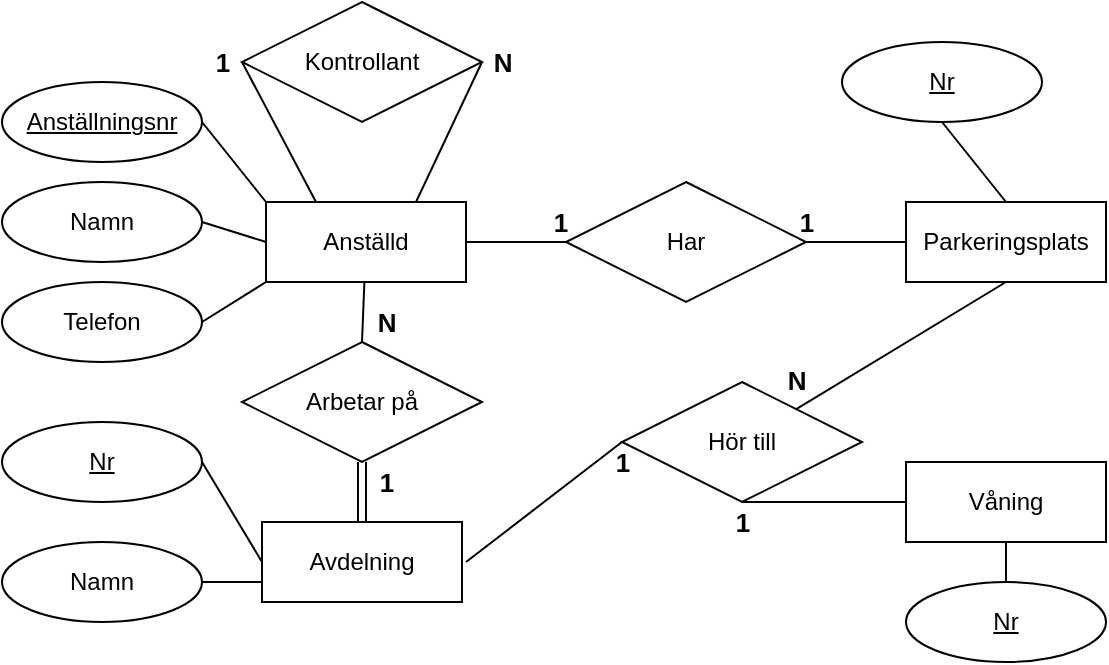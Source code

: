 <mxfile version="14.0.0" type="github" pages="2">
  <diagram id="R2lEEEUBdFMjLlhIrx00" name="ER">
    <mxGraphModel dx="801" dy="433" grid="1" gridSize="10" guides="1" tooltips="1" connect="1" arrows="1" fold="1" page="1" pageScale="1" pageWidth="827" pageHeight="1169" math="0" shadow="0" extFonts="Permanent Marker^https://fonts.googleapis.com/css?family=Permanent+Marker">
      <root>
        <mxCell id="0" />
        <mxCell id="1" parent="0" />
        <mxCell id="cXCVhdVy88e8KpafJyNH-1" value="Anställd" style="whiteSpace=wrap;html=1;align=center;" vertex="1" parent="1">
          <mxGeometry x="142" y="160" width="100" height="40" as="geometry" />
        </mxCell>
        <mxCell id="cXCVhdVy88e8KpafJyNH-25" value="" style="edgeStyle=none;shape=link;rounded=0;orthogonalLoop=1;jettySize=auto;html=1;" edge="1" parent="1" source="cXCVhdVy88e8KpafJyNH-2" target="cXCVhdVy88e8KpafJyNH-24">
          <mxGeometry relative="1" as="geometry" />
        </mxCell>
        <mxCell id="cXCVhdVy88e8KpafJyNH-2" value="Avdelning" style="whiteSpace=wrap;html=1;align=center;" vertex="1" parent="1">
          <mxGeometry x="140" y="320" width="100" height="40" as="geometry" />
        </mxCell>
        <mxCell id="cXCVhdVy88e8KpafJyNH-3" value="Parkeringsplats" style="whiteSpace=wrap;html=1;align=center;" vertex="1" parent="1">
          <mxGeometry x="462" y="160" width="100" height="40" as="geometry" />
        </mxCell>
        <mxCell id="cXCVhdVy88e8KpafJyNH-4" value="Våning" style="whiteSpace=wrap;html=1;align=center;" vertex="1" parent="1">
          <mxGeometry x="462" y="290" width="100" height="40" as="geometry" />
        </mxCell>
        <mxCell id="cXCVhdVy88e8KpafJyNH-5" value="Kontrollant" style="shape=rhombus;perimeter=rhombusPerimeter;whiteSpace=wrap;html=1;align=center;" vertex="1" parent="1">
          <mxGeometry x="130" y="60" width="120" height="60" as="geometry" />
        </mxCell>
        <mxCell id="cXCVhdVy88e8KpafJyNH-6" value="" style="endArrow=none;html=1;rounded=0;exitX=0.75;exitY=0;exitDx=0;exitDy=0;entryX=1;entryY=0.5;entryDx=0;entryDy=0;" edge="1" parent="1" source="cXCVhdVy88e8KpafJyNH-1" target="cXCVhdVy88e8KpafJyNH-5">
          <mxGeometry relative="1" as="geometry">
            <mxPoint x="412" y="240" as="sourcePoint" />
            <mxPoint x="572" y="240" as="targetPoint" />
          </mxGeometry>
        </mxCell>
        <mxCell id="cXCVhdVy88e8KpafJyNH-7" value="" style="endArrow=none;html=1;rounded=0;exitX=0.25;exitY=0;exitDx=0;exitDy=0;entryX=0;entryY=0.5;entryDx=0;entryDy=0;" edge="1" parent="1" source="cXCVhdVy88e8KpafJyNH-1" target="cXCVhdVy88e8KpafJyNH-5">
          <mxGeometry relative="1" as="geometry">
            <mxPoint x="412" y="240" as="sourcePoint" />
            <mxPoint x="572" y="240" as="targetPoint" />
          </mxGeometry>
        </mxCell>
        <mxCell id="cXCVhdVy88e8KpafJyNH-8" value="&lt;font style=&quot;font-size: 13px&quot;&gt;&lt;b style=&quot;font-size: 13px&quot;&gt;1&lt;/b&gt;&lt;/font&gt;" style="text;html=1;resizable=0;autosize=1;align=center;verticalAlign=middle;points=[];fillColor=none;strokeColor=none;rounded=0;fontSize=13;" vertex="1" parent="1">
          <mxGeometry x="110" y="80" width="20" height="20" as="geometry" />
        </mxCell>
        <mxCell id="cXCVhdVy88e8KpafJyNH-9" value="&lt;font style=&quot;font-size: 13px&quot;&gt;&lt;b style=&quot;font-size: 13px&quot;&gt;N&lt;/b&gt;&lt;/font&gt;" style="text;html=1;resizable=0;autosize=1;align=center;verticalAlign=middle;points=[];fillColor=none;strokeColor=none;rounded=0;fontSize=13;" vertex="1" parent="1">
          <mxGeometry x="250" y="80" width="20" height="20" as="geometry" />
        </mxCell>
        <mxCell id="cXCVhdVy88e8KpafJyNH-10" value="Har" style="shape=rhombus;perimeter=rhombusPerimeter;whiteSpace=wrap;html=1;align=center;" vertex="1" parent="1">
          <mxGeometry x="292" y="150" width="120" height="60" as="geometry" />
        </mxCell>
        <mxCell id="cXCVhdVy88e8KpafJyNH-11" value="" style="endArrow=none;html=1;rounded=0;exitX=1;exitY=0.5;exitDx=0;exitDy=0;entryX=0;entryY=0.5;entryDx=0;entryDy=0;" edge="1" parent="1" source="cXCVhdVy88e8KpafJyNH-1" target="cXCVhdVy88e8KpafJyNH-10">
          <mxGeometry relative="1" as="geometry">
            <mxPoint x="412" y="240" as="sourcePoint" />
            <mxPoint x="572" y="240" as="targetPoint" />
          </mxGeometry>
        </mxCell>
        <mxCell id="cXCVhdVy88e8KpafJyNH-12" value="" style="endArrow=none;html=1;rounded=0;exitX=1;exitY=0.5;exitDx=0;exitDy=0;entryX=0;entryY=0.5;entryDx=0;entryDy=0;" edge="1" parent="1" source="cXCVhdVy88e8KpafJyNH-10" target="cXCVhdVy88e8KpafJyNH-3">
          <mxGeometry relative="1" as="geometry">
            <mxPoint x="412" y="240" as="sourcePoint" />
            <mxPoint x="572" y="240" as="targetPoint" />
          </mxGeometry>
        </mxCell>
        <mxCell id="cXCVhdVy88e8KpafJyNH-13" value="&lt;font style=&quot;font-size: 13px&quot;&gt;&lt;b style=&quot;font-size: 13px&quot;&gt;1&lt;/b&gt;&lt;/font&gt;" style="text;html=1;resizable=0;autosize=1;align=center;verticalAlign=middle;points=[];fillColor=none;strokeColor=none;rounded=0;fontSize=13;" vertex="1" parent="1">
          <mxGeometry x="279" y="160" width="20" height="20" as="geometry" />
        </mxCell>
        <mxCell id="cXCVhdVy88e8KpafJyNH-14" value="&lt;font style=&quot;font-size: 13px&quot;&gt;&lt;b style=&quot;font-size: 13px&quot;&gt;1&lt;/b&gt;&lt;/font&gt;" style="text;html=1;resizable=0;autosize=1;align=center;verticalAlign=middle;points=[];fillColor=none;strokeColor=none;rounded=0;fontSize=13;" vertex="1" parent="1">
          <mxGeometry x="402" y="160" width="20" height="20" as="geometry" />
        </mxCell>
        <mxCell id="cXCVhdVy88e8KpafJyNH-21" value="Hör till" style="shape=rhombus;perimeter=rhombusPerimeter;whiteSpace=wrap;html=1;align=center;" vertex="1" parent="1">
          <mxGeometry x="320" y="250" width="120" height="60" as="geometry" />
        </mxCell>
        <mxCell id="cXCVhdVy88e8KpafJyNH-22" value="" style="endArrow=none;html=1;rounded=0;entryX=0;entryY=0.5;entryDx=0;entryDy=0;" edge="1" parent="1" target="cXCVhdVy88e8KpafJyNH-21">
          <mxGeometry relative="1" as="geometry">
            <mxPoint x="242" y="340" as="sourcePoint" />
            <mxPoint x="572" y="240" as="targetPoint" />
          </mxGeometry>
        </mxCell>
        <mxCell id="cXCVhdVy88e8KpafJyNH-23" value="" style="endArrow=none;html=1;rounded=0;exitX=0.5;exitY=1;exitDx=0;exitDy=0;entryX=0;entryY=0.5;entryDx=0;entryDy=0;" edge="1" parent="1" source="cXCVhdVy88e8KpafJyNH-21" target="cXCVhdVy88e8KpafJyNH-4">
          <mxGeometry relative="1" as="geometry">
            <mxPoint x="412" y="240" as="sourcePoint" />
            <mxPoint x="572" y="240" as="targetPoint" />
          </mxGeometry>
        </mxCell>
        <mxCell id="cXCVhdVy88e8KpafJyNH-24" value="Arbetar på" style="shape=rhombus;perimeter=rhombusPerimeter;whiteSpace=wrap;html=1;align=center;" vertex="1" parent="1">
          <mxGeometry x="130" y="230" width="120" height="60" as="geometry" />
        </mxCell>
        <mxCell id="cXCVhdVy88e8KpafJyNH-26" value="" style="endArrow=none;html=1;rounded=0;exitX=0.5;exitY=0;exitDx=0;exitDy=0;" edge="1" parent="1" source="cXCVhdVy88e8KpafJyNH-24" target="cXCVhdVy88e8KpafJyNH-1">
          <mxGeometry relative="1" as="geometry">
            <mxPoint x="412" y="240" as="sourcePoint" />
            <mxPoint x="572" y="240" as="targetPoint" />
          </mxGeometry>
        </mxCell>
        <mxCell id="cXCVhdVy88e8KpafJyNH-27" value="&lt;font style=&quot;font-size: 13px&quot;&gt;&lt;b style=&quot;font-size: 13px&quot;&gt;1&lt;/b&gt;&lt;/font&gt;" style="text;html=1;resizable=0;autosize=1;align=center;verticalAlign=middle;points=[];fillColor=none;strokeColor=none;rounded=0;fontSize=13;" vertex="1" parent="1">
          <mxGeometry x="310" y="280" width="20" height="20" as="geometry" />
        </mxCell>
        <mxCell id="cXCVhdVy88e8KpafJyNH-29" value="&lt;font style=&quot;font-size: 13px&quot;&gt;&lt;b style=&quot;font-size: 13px&quot;&gt;1&lt;/b&gt;&lt;/font&gt;" style="text;html=1;resizable=0;autosize=1;align=center;verticalAlign=middle;points=[];fillColor=none;strokeColor=none;rounded=0;fontSize=13;" vertex="1" parent="1">
          <mxGeometry x="192" y="290" width="20" height="20" as="geometry" />
        </mxCell>
        <mxCell id="cXCVhdVy88e8KpafJyNH-30" value="&lt;font style=&quot;font-size: 13px&quot;&gt;&lt;b style=&quot;font-size: 13px&quot;&gt;N&lt;/b&gt;&lt;/font&gt;" style="text;html=1;resizable=0;autosize=1;align=center;verticalAlign=middle;points=[];fillColor=none;strokeColor=none;rounded=0;fontSize=13;" vertex="1" parent="1">
          <mxGeometry x="192" y="210" width="20" height="20" as="geometry" />
        </mxCell>
        <mxCell id="cXCVhdVy88e8KpafJyNH-31" value="Anställningsnr" style="ellipse;whiteSpace=wrap;html=1;align=center;fontStyle=4;" vertex="1" parent="1">
          <mxGeometry x="10" y="100" width="100" height="40" as="geometry" />
        </mxCell>
        <mxCell id="cXCVhdVy88e8KpafJyNH-33" value="Namn" style="ellipse;whiteSpace=wrap;html=1;align=center;" vertex="1" parent="1">
          <mxGeometry x="10" y="150" width="100" height="40" as="geometry" />
        </mxCell>
        <mxCell id="cXCVhdVy88e8KpafJyNH-34" value="Telefon" style="ellipse;whiteSpace=wrap;html=1;align=center;" vertex="1" parent="1">
          <mxGeometry x="10" y="200" width="100" height="40" as="geometry" />
        </mxCell>
        <mxCell id="cXCVhdVy88e8KpafJyNH-37" value="" style="endArrow=none;html=1;rounded=0;exitX=1;exitY=0.5;exitDx=0;exitDy=0;entryX=0;entryY=0;entryDx=0;entryDy=0;" edge="1" parent="1" source="cXCVhdVy88e8KpafJyNH-31" target="cXCVhdVy88e8KpafJyNH-1">
          <mxGeometry relative="1" as="geometry">
            <mxPoint x="310" y="270" as="sourcePoint" />
            <mxPoint x="470" y="270" as="targetPoint" />
          </mxGeometry>
        </mxCell>
        <mxCell id="cXCVhdVy88e8KpafJyNH-38" value="" style="endArrow=none;html=1;rounded=0;exitX=1;exitY=0.5;exitDx=0;exitDy=0;entryX=0;entryY=0.5;entryDx=0;entryDy=0;" edge="1" parent="1" source="cXCVhdVy88e8KpafJyNH-33" target="cXCVhdVy88e8KpafJyNH-1">
          <mxGeometry relative="1" as="geometry">
            <mxPoint x="310" y="270" as="sourcePoint" />
            <mxPoint x="140" y="180" as="targetPoint" />
          </mxGeometry>
        </mxCell>
        <mxCell id="cXCVhdVy88e8KpafJyNH-39" value="" style="endArrow=none;html=1;rounded=0;exitX=1;exitY=0.5;exitDx=0;exitDy=0;entryX=0;entryY=1;entryDx=0;entryDy=0;" edge="1" parent="1" source="cXCVhdVy88e8KpafJyNH-34" target="cXCVhdVy88e8KpafJyNH-1">
          <mxGeometry relative="1" as="geometry">
            <mxPoint x="310" y="270" as="sourcePoint" />
            <mxPoint x="470" y="270" as="targetPoint" />
          </mxGeometry>
        </mxCell>
        <mxCell id="cXCVhdVy88e8KpafJyNH-41" value="" style="endArrow=none;html=1;rounded=0;exitX=1;exitY=0.5;exitDx=0;exitDy=0;entryX=0;entryY=0.5;entryDx=0;entryDy=0;" edge="1" parent="1" source="cXCVhdVy88e8KpafJyNH-42" target="cXCVhdVy88e8KpafJyNH-2">
          <mxGeometry relative="1" as="geometry">
            <mxPoint x="120" y="360" as="sourcePoint" />
            <mxPoint x="470" y="270" as="targetPoint" />
          </mxGeometry>
        </mxCell>
        <mxCell id="cXCVhdVy88e8KpafJyNH-42" value="Nr" style="ellipse;whiteSpace=wrap;html=1;align=center;fontStyle=4;" vertex="1" parent="1">
          <mxGeometry x="10" y="270" width="100" height="40" as="geometry" />
        </mxCell>
        <mxCell id="cXCVhdVy88e8KpafJyNH-44" value="Nr" style="ellipse;whiteSpace=wrap;html=1;align=center;fontStyle=4;" vertex="1" parent="1">
          <mxGeometry x="462" y="350" width="100" height="40" as="geometry" />
        </mxCell>
        <mxCell id="cXCVhdVy88e8KpafJyNH-45" value="" style="endArrow=none;html=1;rounded=0;exitX=0.5;exitY=0;exitDx=0;exitDy=0;entryX=0.5;entryY=1;entryDx=0;entryDy=0;" edge="1" parent="1" source="cXCVhdVy88e8KpafJyNH-44" target="cXCVhdVy88e8KpafJyNH-4">
          <mxGeometry relative="1" as="geometry">
            <mxPoint x="350" y="270" as="sourcePoint" />
            <mxPoint x="510" y="360" as="targetPoint" />
          </mxGeometry>
        </mxCell>
        <mxCell id="cXCVhdVy88e8KpafJyNH-46" value="Nr" style="ellipse;whiteSpace=wrap;html=1;align=center;fontStyle=4;" vertex="1" parent="1">
          <mxGeometry x="430" y="80" width="100" height="40" as="geometry" />
        </mxCell>
        <mxCell id="cXCVhdVy88e8KpafJyNH-47" value="" style="endArrow=none;html=1;rounded=0;exitX=0.5;exitY=1;exitDx=0;exitDy=0;" edge="1" parent="1" source="cXCVhdVy88e8KpafJyNH-46">
          <mxGeometry relative="1" as="geometry">
            <mxPoint x="350" y="270" as="sourcePoint" />
            <mxPoint x="512" y="160" as="targetPoint" />
          </mxGeometry>
        </mxCell>
        <mxCell id="cXCVhdVy88e8KpafJyNH-48" value="" style="endArrow=none;html=1;rounded=0;entryX=0.5;entryY=1;entryDx=0;entryDy=0;" edge="1" parent="1" source="cXCVhdVy88e8KpafJyNH-21" target="cXCVhdVy88e8KpafJyNH-3">
          <mxGeometry relative="1" as="geometry">
            <mxPoint x="250" y="250" as="sourcePoint" />
            <mxPoint x="410" y="250" as="targetPoint" />
          </mxGeometry>
        </mxCell>
        <mxCell id="cXCVhdVy88e8KpafJyNH-49" value="&lt;font style=&quot;font-size: 13px&quot;&gt;&lt;b style=&quot;font-size: 13px&quot;&gt;1&lt;/b&gt;&lt;/font&gt;" style="text;html=1;resizable=0;autosize=1;align=center;verticalAlign=middle;points=[];fillColor=none;strokeColor=none;rounded=0;fontSize=13;" vertex="1" parent="1">
          <mxGeometry x="370" y="310" width="20" height="20" as="geometry" />
        </mxCell>
        <mxCell id="cXCVhdVy88e8KpafJyNH-50" value="&lt;font style=&quot;font-size: 13px&quot;&gt;&lt;b style=&quot;font-size: 13px&quot;&gt;N&lt;/b&gt;&lt;/font&gt;" style="text;html=1;resizable=0;autosize=1;align=center;verticalAlign=middle;points=[];fillColor=none;strokeColor=none;rounded=0;fontSize=13;" vertex="1" parent="1">
          <mxGeometry x="397" y="239" width="20" height="20" as="geometry" />
        </mxCell>
        <mxCell id="pig3kBrbiWF7oOadYIRL-1" value="Namn" style="ellipse;whiteSpace=wrap;html=1;align=center;" vertex="1" parent="1">
          <mxGeometry x="10" y="330" width="100" height="40" as="geometry" />
        </mxCell>
        <mxCell id="pig3kBrbiWF7oOadYIRL-2" value="" style="endArrow=none;html=1;rounded=0;exitX=1;exitY=0.5;exitDx=0;exitDy=0;" edge="1" parent="1" source="pig3kBrbiWF7oOadYIRL-1">
          <mxGeometry relative="1" as="geometry">
            <mxPoint x="250" y="250" as="sourcePoint" />
            <mxPoint x="140" y="350" as="targetPoint" />
          </mxGeometry>
        </mxCell>
      </root>
    </mxGraphModel>
  </diagram>
  <diagram id="2w8Z_TmtRAMI-vn1AgGd" name="Tabeller">
    <mxGraphModel dx="801" dy="433" grid="1" gridSize="10" guides="1" tooltips="1" connect="1" arrows="1" fold="1" page="1" pageScale="1" pageWidth="827" pageHeight="1169" math="0" shadow="0">
      <root>
        <mxCell id="SsFavZc6daiEIDEziSVd-0" />
        <mxCell id="SsFavZc6daiEIDEziSVd-1" parent="SsFavZc6daiEIDEziSVd-0" />
        <mxCell id="myAJ6QzYp0DcoGyTObtG-0" value="   Anstallda" style="shape=table;startSize=30;container=1;collapsible=1;childLayout=tableLayout;fixedRows=1;rowLines=0;fontStyle=1;align=left;resizeLast=1;" vertex="1" parent="SsFavZc6daiEIDEziSVd-1">
          <mxGeometry x="20" y="40" width="610" height="100" as="geometry" />
        </mxCell>
        <mxCell id="myAJ6QzYp0DcoGyTObtG-1" value="" style="shape=partialRectangle;collapsible=0;dropTarget=0;pointerEvents=0;fillColor=none;top=0;left=0;bottom=1;right=0;points=[[0,0.5],[1,0.5]];portConstraint=eastwest;" vertex="1" parent="myAJ6QzYp0DcoGyTObtG-0">
          <mxGeometry y="30" width="610" height="30" as="geometry" />
        </mxCell>
        <mxCell id="myAJ6QzYp0DcoGyTObtG-2" value="Anstallningsid" style="shape=partialRectangle;connectable=0;fillColor=none;top=0;left=0;bottom=0;right=0;fontStyle=5;overflow=hidden;" vertex="1" parent="myAJ6QzYp0DcoGyTObtG-1">
          <mxGeometry width="90" height="30" as="geometry" />
        </mxCell>
        <mxCell id="myAJ6QzYp0DcoGyTObtG-3" value="Namn" style="shape=partialRectangle;connectable=0;fillColor=none;top=0;left=0;bottom=0;right=0;align=center;spacingLeft=6;fontStyle=1;overflow=hidden;" vertex="1" parent="myAJ6QzYp0DcoGyTObtG-1">
          <mxGeometry x="90" width="80" height="30" as="geometry" />
        </mxCell>
        <mxCell id="myAJ6QzYp0DcoGyTObtG-4" value="Telefon" style="shape=partialRectangle;connectable=0;fillColor=none;top=0;left=0;bottom=0;right=0;align=center;spacingLeft=6;fontStyle=1;overflow=hidden;" vertex="1" parent="myAJ6QzYp0DcoGyTObtG-1">
          <mxGeometry x="170" width="110" height="30" as="geometry" />
        </mxCell>
        <mxCell id="WpqpEK4ojmx-BEZF2dVj-2" value="Avdelning" style="shape=partialRectangle;connectable=0;fillColor=none;top=0;left=0;bottom=0;right=0;align=center;spacingLeft=6;fontStyle=1;overflow=hidden;" vertex="1" parent="myAJ6QzYp0DcoGyTObtG-1">
          <mxGeometry x="280" width="110" height="30" as="geometry" />
        </mxCell>
        <mxCell id="8iXbarJwg6AHc6A5lPM_-0" value="Kontrollant" style="shape=partialRectangle;connectable=0;fillColor=none;top=0;left=0;bottom=0;right=0;align=center;spacingLeft=6;fontStyle=1;overflow=hidden;" vertex="1" parent="myAJ6QzYp0DcoGyTObtG-1">
          <mxGeometry x="390" width="110" height="30" as="geometry" />
        </mxCell>
        <mxCell id="WpqpEK4ojmx-BEZF2dVj-0" value="P-plats" style="shape=partialRectangle;connectable=0;fillColor=none;top=0;left=0;bottom=0;right=0;align=center;spacingLeft=6;fontStyle=1;overflow=hidden;" vertex="1" parent="myAJ6QzYp0DcoGyTObtG-1">
          <mxGeometry x="500" width="110" height="30" as="geometry" />
        </mxCell>
        <mxCell id="myAJ6QzYp0DcoGyTObtG-5" style="shape=partialRectangle;collapsible=0;dropTarget=0;pointerEvents=0;fillColor=none;top=0;left=0;bottom=1;right=0;points=[[0,0.5],[1,0.5]];portConstraint=eastwest;" vertex="1" parent="myAJ6QzYp0DcoGyTObtG-0">
          <mxGeometry y="60" width="610" height="30" as="geometry" />
        </mxCell>
        <mxCell id="myAJ6QzYp0DcoGyTObtG-6" value="1" style="shape=partialRectangle;connectable=0;fillColor=none;top=0;left=0;bottom=0;right=0;fontStyle=0;overflow=hidden;" vertex="1" parent="myAJ6QzYp0DcoGyTObtG-5">
          <mxGeometry width="90" height="30" as="geometry" />
        </mxCell>
        <mxCell id="myAJ6QzYp0DcoGyTObtG-7" value="Tore Risch" style="shape=partialRectangle;connectable=0;fillColor=none;top=0;left=0;bottom=0;right=0;align=center;spacingLeft=6;fontStyle=0;overflow=hidden;" vertex="1" parent="myAJ6QzYp0DcoGyTObtG-5">
          <mxGeometry x="90" width="80" height="30" as="geometry" />
        </mxCell>
        <mxCell id="myAJ6QzYp0DcoGyTObtG-8" value="0532-43074" style="shape=partialRectangle;connectable=0;fillColor=none;top=0;left=0;bottom=0;right=0;align=center;spacingLeft=6;fontStyle=0;overflow=hidden;" vertex="1" parent="myAJ6QzYp0DcoGyTObtG-5">
          <mxGeometry x="170" width="110" height="30" as="geometry" />
        </mxCell>
        <mxCell id="WpqpEK4ojmx-BEZF2dVj-3" value="Ekonomi" style="shape=partialRectangle;connectable=0;fillColor=none;top=0;left=0;bottom=0;right=0;align=center;spacingLeft=6;fontStyle=0;overflow=hidden;" vertex="1" parent="myAJ6QzYp0DcoGyTObtG-5">
          <mxGeometry x="280" width="110" height="30" as="geometry" />
        </mxCell>
        <mxCell id="8iXbarJwg6AHc6A5lPM_-1" value="Null" style="shape=partialRectangle;connectable=0;fillColor=none;top=0;left=0;bottom=0;right=0;align=center;spacingLeft=6;fontStyle=0;overflow=hidden;" vertex="1" parent="myAJ6QzYp0DcoGyTObtG-5">
          <mxGeometry x="390" width="110" height="30" as="geometry" />
        </mxCell>
        <mxCell id="WpqpEK4ojmx-BEZF2dVj-1" value="12367" style="shape=partialRectangle;connectable=0;fillColor=none;top=0;left=0;bottom=0;right=0;align=center;spacingLeft=6;fontStyle=0;overflow=hidden;" vertex="1" parent="myAJ6QzYp0DcoGyTObtG-5">
          <mxGeometry x="500" width="110" height="30" as="geometry" />
        </mxCell>
        <mxCell id="6tEZzdLuoAms-iFmu9ED-0" value="   Avdelningar" style="shape=table;startSize=30;container=1;collapsible=1;childLayout=tableLayout;fixedRows=1;rowLines=0;fontStyle=1;align=left;resizeLast=1;" vertex="1" parent="SsFavZc6daiEIDEziSVd-1">
          <mxGeometry x="20" y="170" width="90" height="100" as="geometry" />
        </mxCell>
        <mxCell id="6tEZzdLuoAms-iFmu9ED-1" value="" style="shape=partialRectangle;collapsible=0;dropTarget=0;pointerEvents=0;fillColor=none;top=0;left=0;bottom=1;right=0;points=[[0,0.5],[1,0.5]];portConstraint=eastwest;" vertex="1" parent="6tEZzdLuoAms-iFmu9ED-0">
          <mxGeometry y="30" width="90" height="30" as="geometry" />
        </mxCell>
        <mxCell id="6tEZzdLuoAms-iFmu9ED-2" value="Namn" style="shape=partialRectangle;connectable=0;fillColor=none;top=0;left=0;bottom=0;right=0;fontStyle=5;overflow=hidden;" vertex="1" parent="6tEZzdLuoAms-iFmu9ED-1">
          <mxGeometry width="90" height="30" as="geometry" />
        </mxCell>
        <mxCell id="6tEZzdLuoAms-iFmu9ED-4" style="shape=partialRectangle;collapsible=0;dropTarget=0;pointerEvents=0;fillColor=none;top=0;left=0;bottom=1;right=0;points=[[0,0.5],[1,0.5]];portConstraint=eastwest;" vertex="1" parent="6tEZzdLuoAms-iFmu9ED-0">
          <mxGeometry y="60" width="90" height="30" as="geometry" />
        </mxCell>
        <mxCell id="6tEZzdLuoAms-iFmu9ED-5" value="Ekonomi" style="shape=partialRectangle;connectable=0;fillColor=none;top=0;left=0;bottom=0;right=0;fontStyle=0;overflow=hidden;" vertex="1" parent="6tEZzdLuoAms-iFmu9ED-4">
          <mxGeometry width="90" height="30" as="geometry" />
        </mxCell>
        <mxCell id="6tEZzdLuoAms-iFmu9ED-7" value="   Vaningar" style="shape=table;startSize=30;container=1;collapsible=1;childLayout=tableLayout;fixedRows=1;rowLines=0;fontStyle=1;align=left;resizeLast=1;" vertex="1" parent="SsFavZc6daiEIDEziSVd-1">
          <mxGeometry x="130" y="170" width="90" height="100" as="geometry" />
        </mxCell>
        <mxCell id="6tEZzdLuoAms-iFmu9ED-8" value="" style="shape=partialRectangle;collapsible=0;dropTarget=0;pointerEvents=0;fillColor=none;top=0;left=0;bottom=1;right=0;points=[[0,0.5],[1,0.5]];portConstraint=eastwest;" vertex="1" parent="6tEZzdLuoAms-iFmu9ED-7">
          <mxGeometry y="30" width="90" height="30" as="geometry" />
        </mxCell>
        <mxCell id="6tEZzdLuoAms-iFmu9ED-9" value="Nr" style="shape=partialRectangle;connectable=0;fillColor=none;top=0;left=0;bottom=0;right=0;fontStyle=5;overflow=hidden;" vertex="1" parent="6tEZzdLuoAms-iFmu9ED-8">
          <mxGeometry width="90" height="30" as="geometry" />
        </mxCell>
        <mxCell id="6tEZzdLuoAms-iFmu9ED-10" style="shape=partialRectangle;collapsible=0;dropTarget=0;pointerEvents=0;fillColor=none;top=0;left=0;bottom=1;right=0;points=[[0,0.5],[1,0.5]];portConstraint=eastwest;" vertex="1" parent="6tEZzdLuoAms-iFmu9ED-7">
          <mxGeometry y="60" width="90" height="30" as="geometry" />
        </mxCell>
        <mxCell id="6tEZzdLuoAms-iFmu9ED-11" value="7" style="shape=partialRectangle;connectable=0;fillColor=none;top=0;left=0;bottom=0;right=0;fontStyle=0;overflow=hidden;" vertex="1" parent="6tEZzdLuoAms-iFmu9ED-10">
          <mxGeometry width="90" height="30" as="geometry" />
        </mxCell>
        <mxCell id="6tEZzdLuoAms-iFmu9ED-12" value="   Parkeringsplatser" style="shape=table;startSize=30;container=1;collapsible=1;childLayout=tableLayout;fixedRows=1;rowLines=0;fontStyle=1;align=left;resizeLast=1;" vertex="1" parent="SsFavZc6daiEIDEziSVd-1">
          <mxGeometry x="240" y="170" width="130" height="100" as="geometry" />
        </mxCell>
        <mxCell id="6tEZzdLuoAms-iFmu9ED-13" value="" style="shape=partialRectangle;collapsible=0;dropTarget=0;pointerEvents=0;fillColor=none;top=0;left=0;bottom=1;right=0;points=[[0,0.5],[1,0.5]];portConstraint=eastwest;" vertex="1" parent="6tEZzdLuoAms-iFmu9ED-12">
          <mxGeometry y="30" width="130" height="30" as="geometry" />
        </mxCell>
        <mxCell id="6tEZzdLuoAms-iFmu9ED-14" value="Nr" style="shape=partialRectangle;connectable=0;fillColor=none;top=0;left=0;bottom=0;right=0;fontStyle=5;overflow=hidden;" vertex="1" parent="6tEZzdLuoAms-iFmu9ED-13">
          <mxGeometry width="130" height="30" as="geometry" />
        </mxCell>
        <mxCell id="6tEZzdLuoAms-iFmu9ED-15" style="shape=partialRectangle;collapsible=0;dropTarget=0;pointerEvents=0;fillColor=none;top=0;left=0;bottom=1;right=0;points=[[0,0.5],[1,0.5]];portConstraint=eastwest;" vertex="1" parent="6tEZzdLuoAms-iFmu9ED-12">
          <mxGeometry y="60" width="130" height="30" as="geometry" />
        </mxCell>
        <mxCell id="6tEZzdLuoAms-iFmu9ED-16" value="12367" style="shape=partialRectangle;connectable=0;fillColor=none;top=0;left=0;bottom=0;right=0;fontStyle=0;overflow=hidden;" vertex="1" parent="6tEZzdLuoAms-iFmu9ED-15">
          <mxGeometry width="130" height="30" as="geometry" />
        </mxCell>
      </root>
    </mxGraphModel>
  </diagram>
</mxfile>
